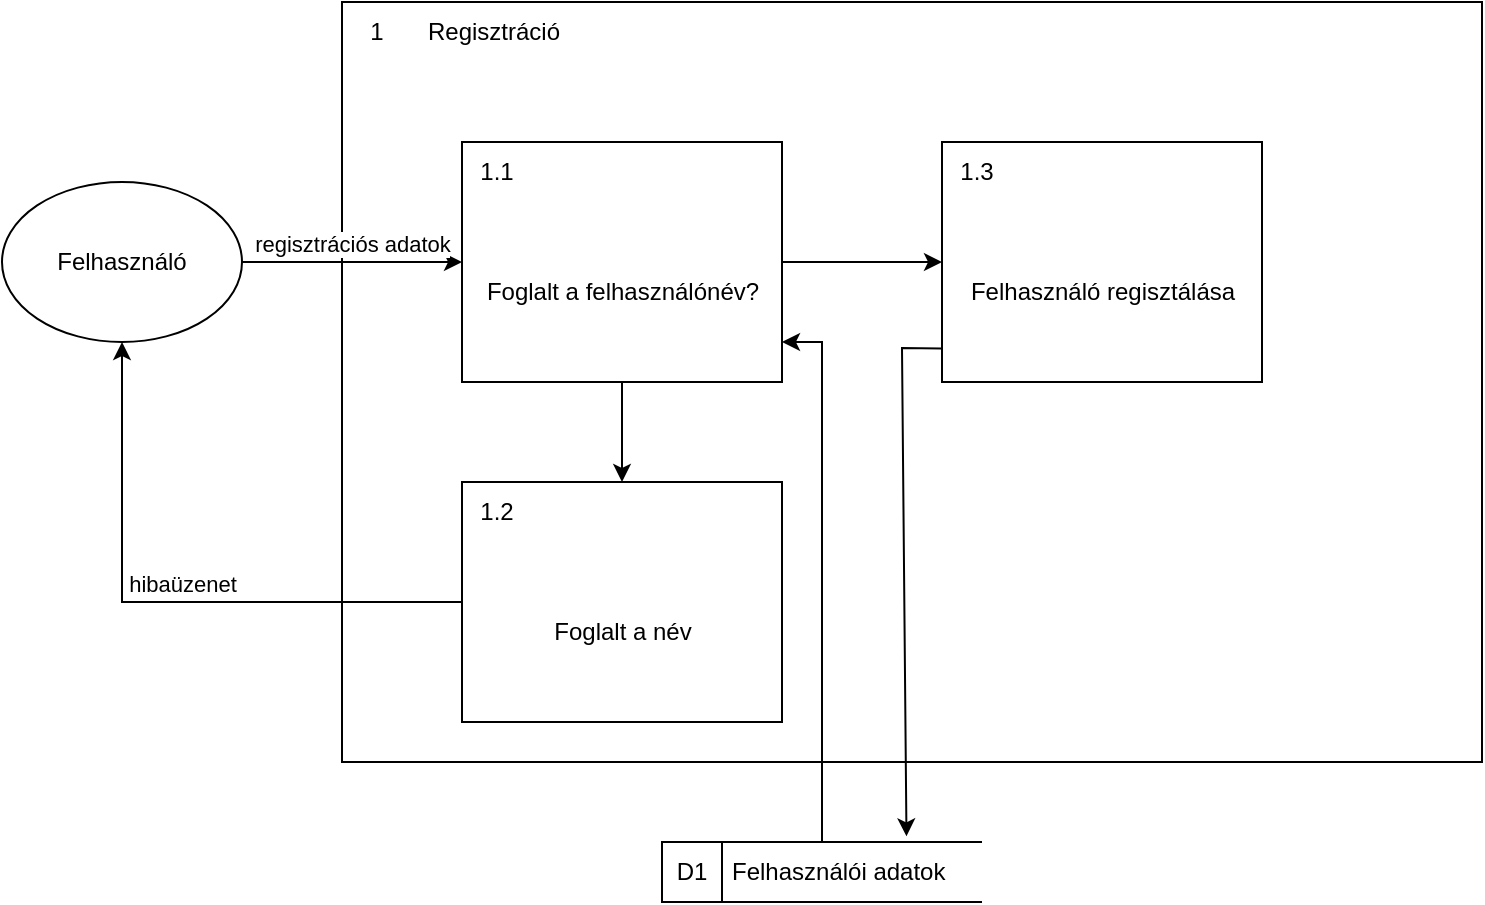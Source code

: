 <mxfile version="20.8.20"><diagram name="Page-1" id="qzres48-_Z7wVuy-O6s9"><mxGraphModel dx="874" dy="520" grid="1" gridSize="10" guides="1" tooltips="1" connect="1" arrows="1" fold="1" page="1" pageScale="1" pageWidth="827" pageHeight="1169" math="0" shadow="0"><root><mxCell id="0"/><mxCell id="1" parent="0"/><mxCell id="INVweE-yfwjVRUQMPhRQ-1" value="" style="html=1;dashed=0;whitespace=wrap;shape=mxgraph.dfd.process;align=center;container=1;collapsible=0;spacingTop=30;" parent="1" vertex="1"><mxGeometry x="200" y="120" width="570" height="380" as="geometry"/></mxCell><mxCell id="INVweE-yfwjVRUQMPhRQ-2" value="1" style="text;html=1;strokeColor=none;fillColor=none;align=center;verticalAlign=middle;whiteSpace=wrap;rounded=0;movable=0;resizable=0;rotatable=0;cloneable=0;deletable=0;connectable=0;allowArrows=0;pointerEvents=1;" parent="INVweE-yfwjVRUQMPhRQ-1" vertex="1"><mxGeometry width="35" height="30" as="geometry"/></mxCell><mxCell id="INVweE-yfwjVRUQMPhRQ-3" value="Regisztráció" style="text;html=1;strokeColor=none;fillColor=none;align=left;verticalAlign=middle;whiteSpace=wrap;rounded=0;movable=0;resizable=0;connectable=0;allowArrows=0;rotatable=0;cloneable=0;deletable=0;spacingLeft=6;autosize=1;resizeWidth=0;" parent="INVweE-yfwjVRUQMPhRQ-1" vertex="1"><mxGeometry x="35" width="90" height="30" as="geometry"/></mxCell><mxCell id="INVweE-yfwjVRUQMPhRQ-4" value="Foglalt a felhasználónév?" style="html=1;dashed=0;whitespace=wrap;shape=mxgraph.dfd.process2;align=center;container=1;collapsible=0;spacingTop=30;" parent="INVweE-yfwjVRUQMPhRQ-1" vertex="1"><mxGeometry x="60" y="70" width="160" height="120" as="geometry"/></mxCell><mxCell id="INVweE-yfwjVRUQMPhRQ-5" value="1.1" style="text;html=1;strokeColor=none;fillColor=none;align=center;verticalAlign=middle;whiteSpace=wrap;rounded=0;connectable=0;allowArrows=0;editable=1;movable=0;resizable=0;rotatable=0;deletable=0;locked=0;cloneable=0;" parent="INVweE-yfwjVRUQMPhRQ-4" vertex="1"><mxGeometry width="35" height="30" as="geometry"/></mxCell><mxCell id="INVweE-yfwjVRUQMPhRQ-6" value="" style="text;strokeColor=none;fillColor=none;align=left;verticalAlign=middle;whiteSpace=wrap;rounded=0;autosize=1;connectable=0;allowArrows=0;movable=0;resizable=0;rotatable=0;deletable=0;cloneable=0;spacingLeft=6;fontStyle=0;html=1;" parent="INVweE-yfwjVRUQMPhRQ-4" vertex="1"><mxGeometry x="35" y="-5" width="50" height="40" as="geometry"/></mxCell><mxCell id="INVweE-yfwjVRUQMPhRQ-10" value="Foglalt a név" style="html=1;dashed=0;whitespace=wrap;shape=mxgraph.dfd.process2;align=center;container=1;collapsible=0;spacingTop=30;" parent="INVweE-yfwjVRUQMPhRQ-1" vertex="1"><mxGeometry x="60" y="240" width="160" height="120" as="geometry"/></mxCell><mxCell id="INVweE-yfwjVRUQMPhRQ-11" value="1.2" style="text;html=1;strokeColor=none;fillColor=none;align=center;verticalAlign=middle;whiteSpace=wrap;rounded=0;connectable=0;allowArrows=0;editable=1;movable=0;resizable=0;rotatable=0;deletable=0;locked=0;cloneable=0;" parent="INVweE-yfwjVRUQMPhRQ-10" vertex="1"><mxGeometry width="35" height="30" as="geometry"/></mxCell><mxCell id="INVweE-yfwjVRUQMPhRQ-12" value="" style="text;strokeColor=none;fillColor=none;align=left;verticalAlign=middle;whiteSpace=wrap;rounded=0;autosize=1;connectable=0;allowArrows=0;movable=0;resizable=0;rotatable=0;deletable=0;cloneable=0;spacingLeft=6;fontStyle=0;html=1;" parent="INVweE-yfwjVRUQMPhRQ-10" vertex="1"><mxGeometry x="35" y="-5" width="50" height="40" as="geometry"/></mxCell><mxCell id="INVweE-yfwjVRUQMPhRQ-13" value="Felhasználó regisztálása" style="html=1;dashed=0;whitespace=wrap;shape=mxgraph.dfd.process2;align=center;container=1;collapsible=0;spacingTop=30;" parent="INVweE-yfwjVRUQMPhRQ-1" vertex="1"><mxGeometry x="300" y="70" width="160" height="120" as="geometry"/></mxCell><mxCell id="INVweE-yfwjVRUQMPhRQ-14" value="1.3" style="text;html=1;strokeColor=none;fillColor=none;align=center;verticalAlign=middle;whiteSpace=wrap;rounded=0;connectable=0;allowArrows=0;editable=1;movable=0;resizable=0;rotatable=0;deletable=0;locked=0;cloneable=0;" parent="INVweE-yfwjVRUQMPhRQ-13" vertex="1"><mxGeometry width="35" height="30" as="geometry"/></mxCell><mxCell id="INVweE-yfwjVRUQMPhRQ-15" value="" style="text;strokeColor=none;fillColor=none;align=left;verticalAlign=middle;whiteSpace=wrap;rounded=0;autosize=1;connectable=0;allowArrows=0;movable=0;resizable=0;rotatable=0;deletable=0;cloneable=0;spacingLeft=6;fontStyle=0;html=1;" parent="INVweE-yfwjVRUQMPhRQ-13" vertex="1"><mxGeometry x="35" y="-5" width="50" height="40" as="geometry"/></mxCell><mxCell id="INVweE-yfwjVRUQMPhRQ-16" value="" style="endArrow=classic;html=1;rounded=0;verticalAlign=bottom;" parent="INVweE-yfwjVRUQMPhRQ-1" source="INVweE-yfwjVRUQMPhRQ-4" target="INVweE-yfwjVRUQMPhRQ-10" edge="1"><mxGeometry width="50" height="50" relative="1" as="geometry"><mxPoint x="170" y="250" as="sourcePoint"/><mxPoint x="290" y="250" as="targetPoint"/></mxGeometry></mxCell><mxCell id="INVweE-yfwjVRUQMPhRQ-17" value="" style="endArrow=classic;html=1;rounded=0;verticalAlign=bottom;" parent="INVweE-yfwjVRUQMPhRQ-1" source="INVweE-yfwjVRUQMPhRQ-4" target="INVweE-yfwjVRUQMPhRQ-13" edge="1"><mxGeometry width="50" height="50" relative="1" as="geometry"><mxPoint x="170" y="250" as="sourcePoint"/><mxPoint x="290" y="250" as="targetPoint"/></mxGeometry></mxCell><mxCell id="INVweE-yfwjVRUQMPhRQ-18" value="Felhasználó" style="ellipse;whiteSpace=wrap;html=1;" parent="1" vertex="1"><mxGeometry x="30" y="210" width="120" height="80" as="geometry"/></mxCell><mxCell id="INVweE-yfwjVRUQMPhRQ-19" value="regisztrációs adatok" style="endArrow=classic;html=1;rounded=0;verticalAlign=bottom;" parent="1" source="INVweE-yfwjVRUQMPhRQ-18" target="INVweE-yfwjVRUQMPhRQ-4" edge="1"><mxGeometry width="50" height="50" relative="1" as="geometry"><mxPoint x="380" y="320" as="sourcePoint"/><mxPoint x="500" y="320" as="targetPoint"/></mxGeometry></mxCell><mxCell id="INVweE-yfwjVRUQMPhRQ-20" value="hibaüzenet" style="endArrow=classic;html=1;rounded=0;verticalAlign=bottom;" parent="1" source="INVweE-yfwjVRUQMPhRQ-10" target="INVweE-yfwjVRUQMPhRQ-18" edge="1"><mxGeometry x="-0.067" width="50" height="50" relative="1" as="geometry"><mxPoint x="380" y="320" as="sourcePoint"/><mxPoint x="500" y="320" as="targetPoint"/><Array as="points"><mxPoint x="90" y="420"/></Array><mxPoint as="offset"/></mxGeometry></mxCell><mxCell id="INVweE-yfwjVRUQMPhRQ-21" value="Felhasználói adatok" style="html=1;dashed=0;whitespace=wrap;shape=mxgraph.dfd.dataStoreID;align=left;spacingLeft=33;container=1;collapsible=0;autosize=0;" parent="1" vertex="1"><mxGeometry x="360" y="540" width="160" height="30" as="geometry"/></mxCell><mxCell id="INVweE-yfwjVRUQMPhRQ-22" value="D1" style="text;html=1;strokeColor=none;fillColor=none;align=center;verticalAlign=middle;whiteSpace=wrap;rounded=0;movable=0;resizable=0;rotatable=0;cloneable=0;deletable=0;allowArrows=0;connectable=0;" parent="INVweE-yfwjVRUQMPhRQ-21" vertex="1"><mxGeometry width="30" height="30" as="geometry"/></mxCell><mxCell id="INVweE-yfwjVRUQMPhRQ-23" value="" style="endArrow=classic;html=1;rounded=0;verticalAlign=bottom;" parent="1" source="INVweE-yfwjVRUQMPhRQ-21" edge="1"><mxGeometry width="50" height="50" relative="1" as="geometry"><mxPoint x="380" y="400" as="sourcePoint"/><mxPoint x="420" y="290" as="targetPoint"/><Array as="points"><mxPoint x="440" y="290"/></Array></mxGeometry></mxCell><mxCell id="INVweE-yfwjVRUQMPhRQ-24" value="" style="endArrow=classic;html=1;rounded=0;verticalAlign=bottom;entryX=0.764;entryY=-0.095;entryDx=0;entryDy=0;entryPerimeter=0;exitX=-0.003;exitY=0.86;exitDx=0;exitDy=0;exitPerimeter=0;" parent="1" source="INVweE-yfwjVRUQMPhRQ-13" target="INVweE-yfwjVRUQMPhRQ-21" edge="1"><mxGeometry x="-0.042" y="19" width="50" height="50" relative="1" as="geometry"><mxPoint x="380" y="400" as="sourcePoint"/><mxPoint x="500" y="400" as="targetPoint"/><Array as="points"><mxPoint x="480" y="293"/></Array><mxPoint as="offset"/></mxGeometry></mxCell></root></mxGraphModel></diagram></mxfile>